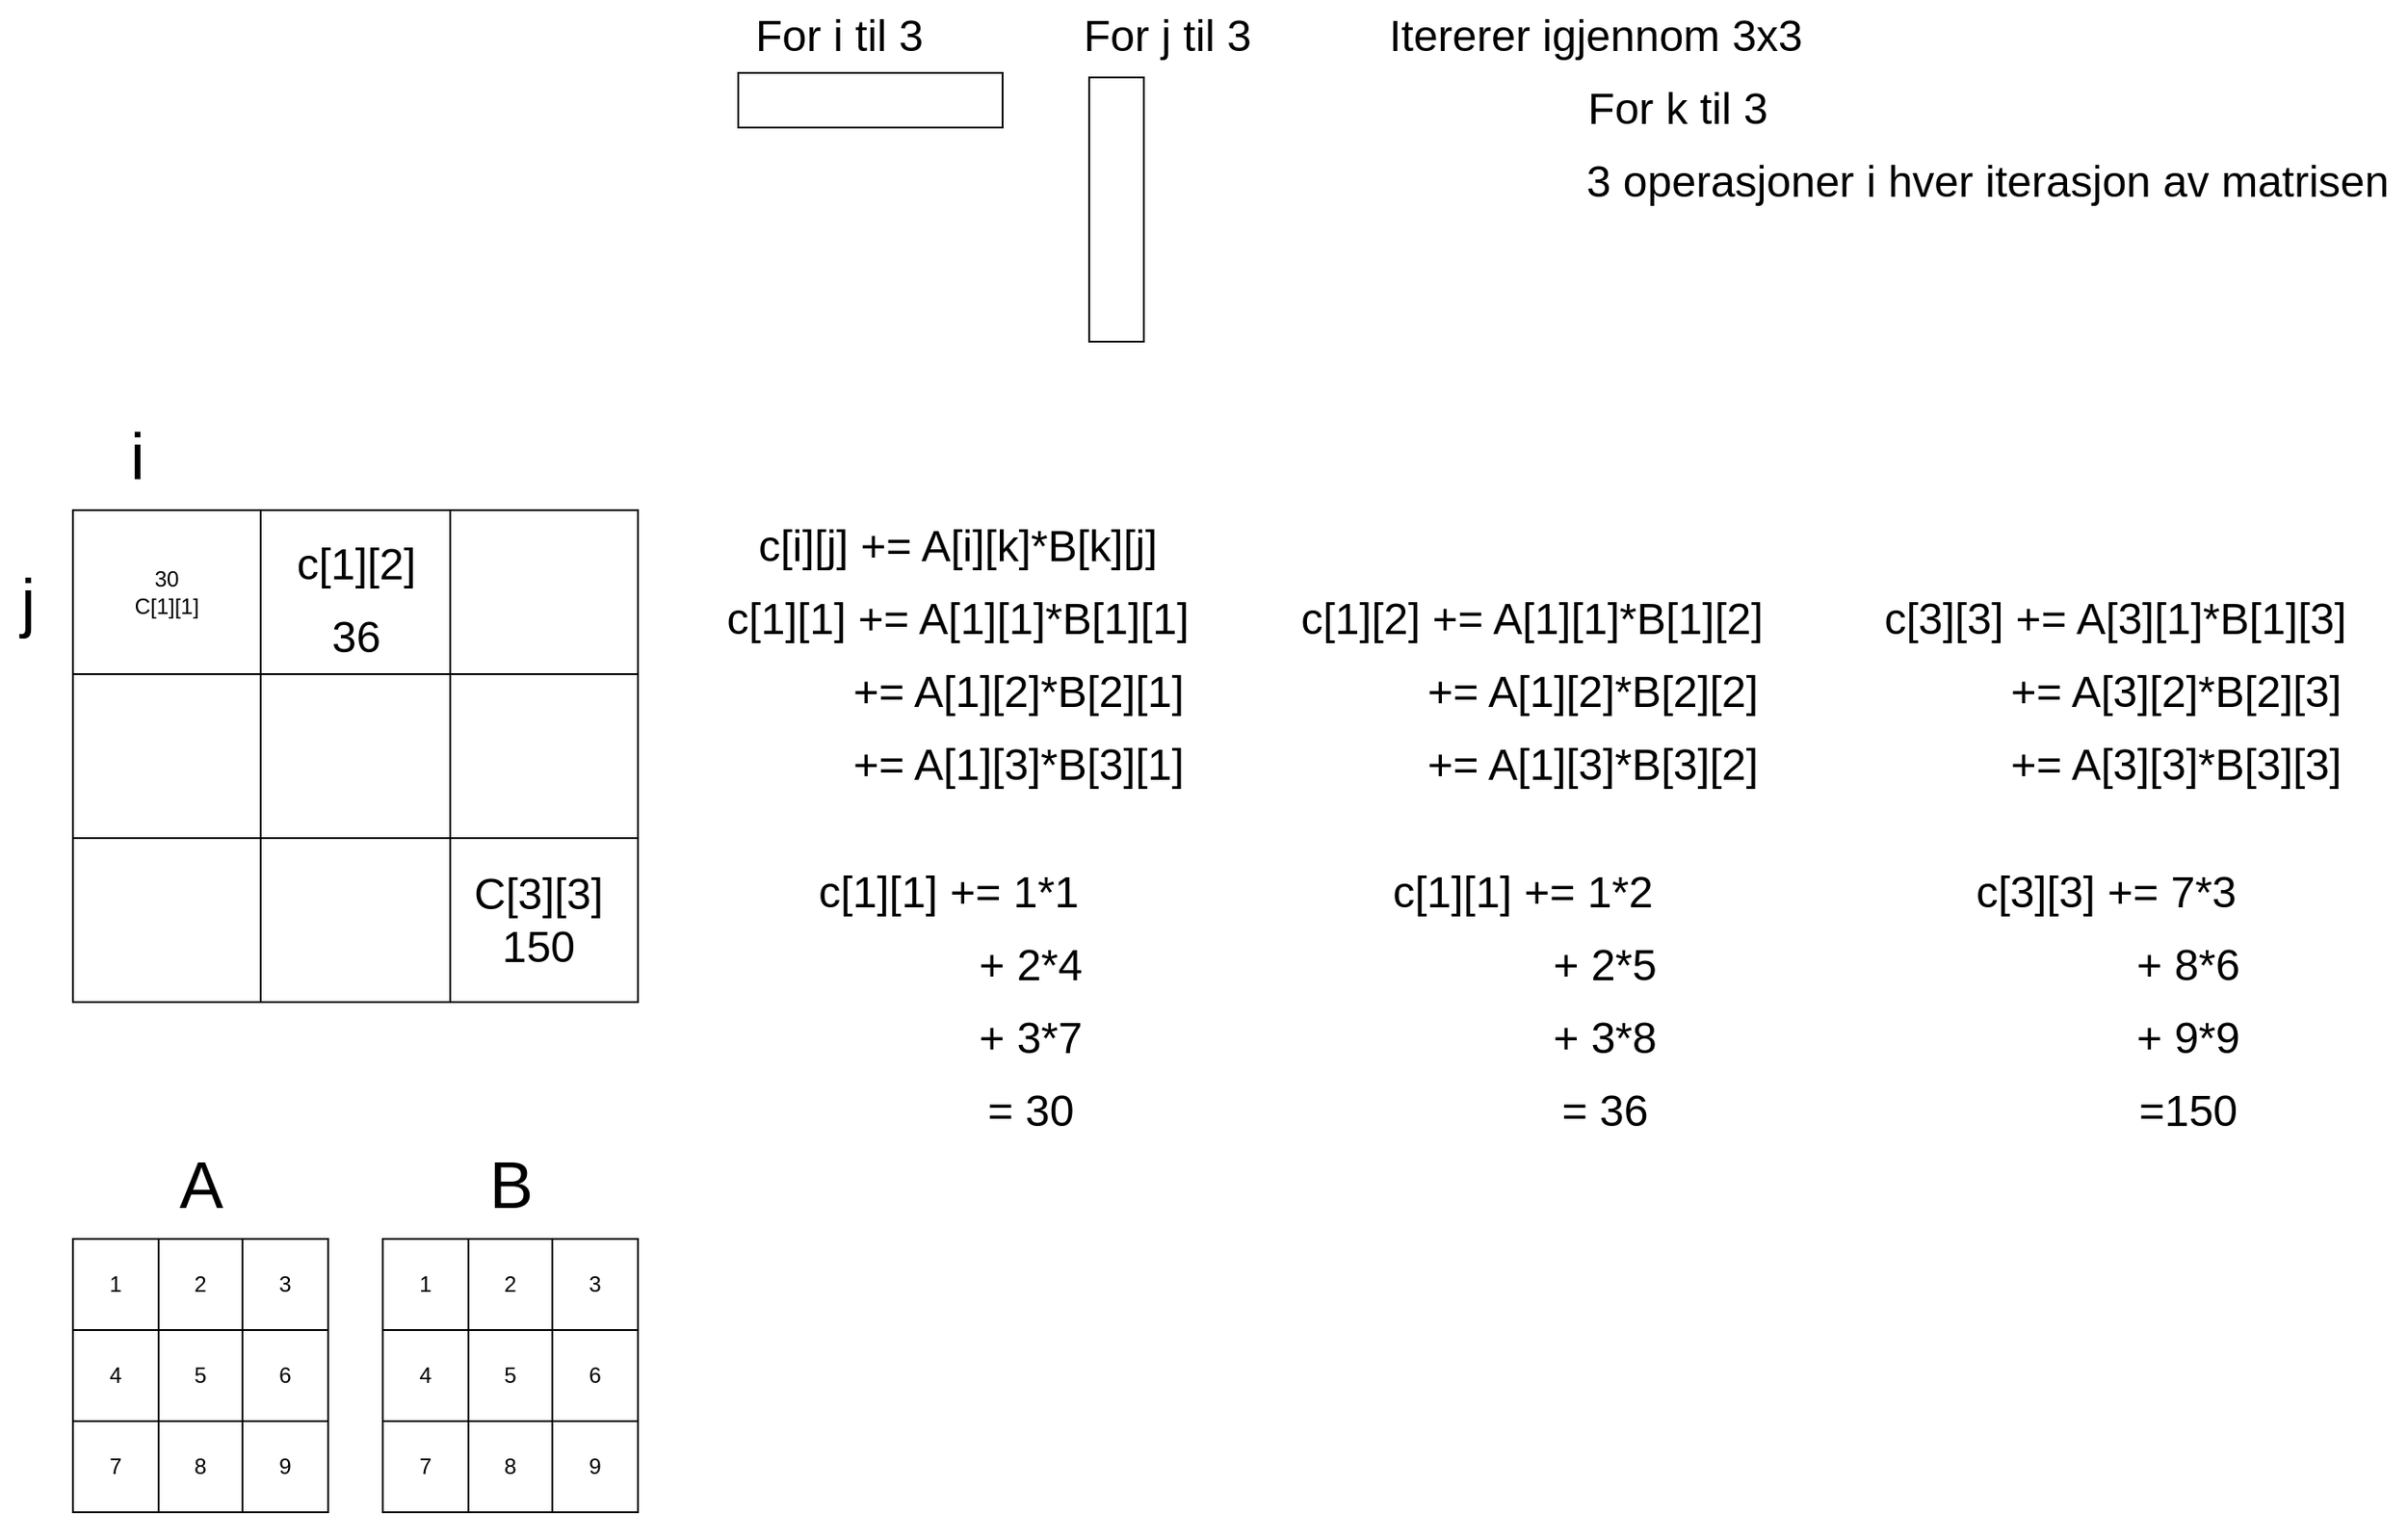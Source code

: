 <mxfile version="20.2.8"><diagram id="vi0qxeSzfKMGBHLL2Xj2" name="Page-1"><mxGraphModel dx="1422" dy="758" grid="1" gridSize="10" guides="1" tooltips="1" connect="1" arrows="1" fold="1" page="1" pageScale="1" pageWidth="850" pageHeight="1100" math="0" shadow="0"><root><mxCell id="0"/><mxCell id="1" parent="0"/><mxCell id="19b_1NNJQVqDSZ17n3vS-2" value="" style="shape=table;html=1;whiteSpace=wrap;startSize=0;container=1;collapsible=0;childLayout=tableLayout;" vertex="1" parent="1"><mxGeometry x="80" y="300" width="310" height="270" as="geometry"/></mxCell><mxCell id="19b_1NNJQVqDSZ17n3vS-3" value="" style="shape=tableRow;horizontal=0;startSize=0;swimlaneHead=0;swimlaneBody=0;top=0;left=0;bottom=0;right=0;collapsible=0;dropTarget=0;fillColor=none;points=[[0,0.5],[1,0.5]];portConstraint=eastwest;" vertex="1" parent="19b_1NNJQVqDSZ17n3vS-2"><mxGeometry width="310" height="90" as="geometry"/></mxCell><mxCell id="19b_1NNJQVqDSZ17n3vS-4" value="30&lt;br&gt;C[1][1]" style="shape=partialRectangle;html=1;whiteSpace=wrap;connectable=0;fillColor=none;top=0;left=0;bottom=0;right=0;overflow=hidden;" vertex="1" parent="19b_1NNJQVqDSZ17n3vS-3"><mxGeometry width="103" height="90" as="geometry"><mxRectangle width="103" height="90" as="alternateBounds"/></mxGeometry></mxCell><mxCell id="19b_1NNJQVqDSZ17n3vS-5" value="" style="shape=partialRectangle;html=1;whiteSpace=wrap;connectable=0;fillColor=none;top=0;left=0;bottom=0;right=0;overflow=hidden;" vertex="1" parent="19b_1NNJQVqDSZ17n3vS-3"><mxGeometry x="103" width="104" height="90" as="geometry"><mxRectangle width="104" height="90" as="alternateBounds"/></mxGeometry></mxCell><mxCell id="19b_1NNJQVqDSZ17n3vS-6" value="" style="shape=partialRectangle;html=1;whiteSpace=wrap;connectable=0;fillColor=none;top=0;left=0;bottom=0;right=0;overflow=hidden;" vertex="1" parent="19b_1NNJQVqDSZ17n3vS-3"><mxGeometry x="207" width="103" height="90" as="geometry"><mxRectangle width="103" height="90" as="alternateBounds"/></mxGeometry></mxCell><mxCell id="19b_1NNJQVqDSZ17n3vS-7" value="" style="shape=tableRow;horizontal=0;startSize=0;swimlaneHead=0;swimlaneBody=0;top=0;left=0;bottom=0;right=0;collapsible=0;dropTarget=0;fillColor=none;points=[[0,0.5],[1,0.5]];portConstraint=eastwest;" vertex="1" parent="19b_1NNJQVqDSZ17n3vS-2"><mxGeometry y="90" width="310" height="90" as="geometry"/></mxCell><mxCell id="19b_1NNJQVqDSZ17n3vS-8" value="" style="shape=partialRectangle;html=1;whiteSpace=wrap;connectable=0;fillColor=none;top=0;left=0;bottom=0;right=0;overflow=hidden;" vertex="1" parent="19b_1NNJQVqDSZ17n3vS-7"><mxGeometry width="103" height="90" as="geometry"><mxRectangle width="103" height="90" as="alternateBounds"/></mxGeometry></mxCell><mxCell id="19b_1NNJQVqDSZ17n3vS-9" value="" style="shape=partialRectangle;html=1;whiteSpace=wrap;connectable=0;fillColor=none;top=0;left=0;bottom=0;right=0;overflow=hidden;" vertex="1" parent="19b_1NNJQVqDSZ17n3vS-7"><mxGeometry x="103" width="104" height="90" as="geometry"><mxRectangle width="104" height="90" as="alternateBounds"/></mxGeometry></mxCell><mxCell id="19b_1NNJQVqDSZ17n3vS-10" value="" style="shape=partialRectangle;html=1;whiteSpace=wrap;connectable=0;fillColor=none;top=0;left=0;bottom=0;right=0;overflow=hidden;" vertex="1" parent="19b_1NNJQVqDSZ17n3vS-7"><mxGeometry x="207" width="103" height="90" as="geometry"><mxRectangle width="103" height="90" as="alternateBounds"/></mxGeometry></mxCell><mxCell id="19b_1NNJQVqDSZ17n3vS-11" value="" style="shape=tableRow;horizontal=0;startSize=0;swimlaneHead=0;swimlaneBody=0;top=0;left=0;bottom=0;right=0;collapsible=0;dropTarget=0;fillColor=none;points=[[0,0.5],[1,0.5]];portConstraint=eastwest;" vertex="1" parent="19b_1NNJQVqDSZ17n3vS-2"><mxGeometry y="180" width="310" height="90" as="geometry"/></mxCell><mxCell id="19b_1NNJQVqDSZ17n3vS-12" value="" style="shape=partialRectangle;html=1;whiteSpace=wrap;connectable=0;fillColor=none;top=0;left=0;bottom=0;right=0;overflow=hidden;" vertex="1" parent="19b_1NNJQVqDSZ17n3vS-11"><mxGeometry width="103" height="90" as="geometry"><mxRectangle width="103" height="90" as="alternateBounds"/></mxGeometry></mxCell><mxCell id="19b_1NNJQVqDSZ17n3vS-13" value="" style="shape=partialRectangle;html=1;whiteSpace=wrap;connectable=0;fillColor=none;top=0;left=0;bottom=0;right=0;overflow=hidden;" vertex="1" parent="19b_1NNJQVqDSZ17n3vS-11"><mxGeometry x="103" width="104" height="90" as="geometry"><mxRectangle width="104" height="90" as="alternateBounds"/></mxGeometry></mxCell><mxCell id="19b_1NNJQVqDSZ17n3vS-14" value="" style="shape=partialRectangle;html=1;whiteSpace=wrap;connectable=0;fillColor=none;top=0;left=0;bottom=0;right=0;overflow=hidden;pointerEvents=1;" vertex="1" parent="19b_1NNJQVqDSZ17n3vS-11"><mxGeometry x="207" width="103" height="90" as="geometry"><mxRectangle width="103" height="90" as="alternateBounds"/></mxGeometry></mxCell><mxCell id="19b_1NNJQVqDSZ17n3vS-15" value="&lt;font style=&quot;font-size: 36px;&quot;&gt;i&lt;/font&gt;" style="text;html=1;resizable=0;autosize=1;align=center;verticalAlign=middle;points=[];fillColor=none;strokeColor=none;rounded=0;" vertex="1" parent="1"><mxGeometry x="100" y="240" width="30" height="60" as="geometry"/></mxCell><mxCell id="19b_1NNJQVqDSZ17n3vS-16" value="&lt;font style=&quot;font-size: 36px;&quot;&gt;j&lt;/font&gt;" style="text;html=1;resizable=0;autosize=1;align=center;verticalAlign=middle;points=[];fillColor=none;strokeColor=none;rounded=0;" vertex="1" parent="1"><mxGeometry x="40" y="320" width="30" height="60" as="geometry"/></mxCell><mxCell id="19b_1NNJQVqDSZ17n3vS-18" value="&lt;font style=&quot;font-size: 24px;&quot;&gt;c[1][2]&lt;/font&gt;" style="text;html=1;resizable=0;autosize=1;align=center;verticalAlign=middle;points=[];fillColor=none;strokeColor=none;rounded=0;" vertex="1" parent="1"><mxGeometry x="190" y="310" width="90" height="40" as="geometry"/></mxCell><mxCell id="19b_1NNJQVqDSZ17n3vS-20" value="" style="shape=table;html=1;whiteSpace=wrap;startSize=0;container=1;collapsible=0;childLayout=tableLayout;" vertex="1" parent="1"><mxGeometry x="80" y="700" width="140" height="150" as="geometry"/></mxCell><mxCell id="19b_1NNJQVqDSZ17n3vS-21" value="" style="shape=tableRow;horizontal=0;startSize=0;swimlaneHead=0;swimlaneBody=0;top=0;left=0;bottom=0;right=0;collapsible=0;dropTarget=0;fillColor=none;points=[[0,0.5],[1,0.5]];portConstraint=eastwest;" vertex="1" parent="19b_1NNJQVqDSZ17n3vS-20"><mxGeometry width="140" height="50" as="geometry"/></mxCell><mxCell id="19b_1NNJQVqDSZ17n3vS-22" value="1" style="shape=partialRectangle;html=1;whiteSpace=wrap;connectable=0;fillColor=none;top=0;left=0;bottom=0;right=0;overflow=hidden;" vertex="1" parent="19b_1NNJQVqDSZ17n3vS-21"><mxGeometry width="47" height="50" as="geometry"><mxRectangle width="47" height="50" as="alternateBounds"/></mxGeometry></mxCell><mxCell id="19b_1NNJQVqDSZ17n3vS-23" value="2" style="shape=partialRectangle;html=1;whiteSpace=wrap;connectable=0;fillColor=none;top=0;left=0;bottom=0;right=0;overflow=hidden;" vertex="1" parent="19b_1NNJQVqDSZ17n3vS-21"><mxGeometry x="47" width="46" height="50" as="geometry"><mxRectangle width="46" height="50" as="alternateBounds"/></mxGeometry></mxCell><mxCell id="19b_1NNJQVqDSZ17n3vS-24" value="3" style="shape=partialRectangle;html=1;whiteSpace=wrap;connectable=0;fillColor=none;top=0;left=0;bottom=0;right=0;overflow=hidden;" vertex="1" parent="19b_1NNJQVqDSZ17n3vS-21"><mxGeometry x="93" width="47" height="50" as="geometry"><mxRectangle width="47" height="50" as="alternateBounds"/></mxGeometry></mxCell><mxCell id="19b_1NNJQVqDSZ17n3vS-25" value="" style="shape=tableRow;horizontal=0;startSize=0;swimlaneHead=0;swimlaneBody=0;top=0;left=0;bottom=0;right=0;collapsible=0;dropTarget=0;fillColor=none;points=[[0,0.5],[1,0.5]];portConstraint=eastwest;" vertex="1" parent="19b_1NNJQVqDSZ17n3vS-20"><mxGeometry y="50" width="140" height="50" as="geometry"/></mxCell><mxCell id="19b_1NNJQVqDSZ17n3vS-26" value="4" style="shape=partialRectangle;html=1;whiteSpace=wrap;connectable=0;fillColor=none;top=0;left=0;bottom=0;right=0;overflow=hidden;" vertex="1" parent="19b_1NNJQVqDSZ17n3vS-25"><mxGeometry width="47" height="50" as="geometry"><mxRectangle width="47" height="50" as="alternateBounds"/></mxGeometry></mxCell><mxCell id="19b_1NNJQVqDSZ17n3vS-27" value="5" style="shape=partialRectangle;html=1;whiteSpace=wrap;connectable=0;fillColor=none;top=0;left=0;bottom=0;right=0;overflow=hidden;" vertex="1" parent="19b_1NNJQVqDSZ17n3vS-25"><mxGeometry x="47" width="46" height="50" as="geometry"><mxRectangle width="46" height="50" as="alternateBounds"/></mxGeometry></mxCell><mxCell id="19b_1NNJQVqDSZ17n3vS-28" value="6" style="shape=partialRectangle;html=1;whiteSpace=wrap;connectable=0;fillColor=none;top=0;left=0;bottom=0;right=0;overflow=hidden;" vertex="1" parent="19b_1NNJQVqDSZ17n3vS-25"><mxGeometry x="93" width="47" height="50" as="geometry"><mxRectangle width="47" height="50" as="alternateBounds"/></mxGeometry></mxCell><mxCell id="19b_1NNJQVqDSZ17n3vS-29" value="" style="shape=tableRow;horizontal=0;startSize=0;swimlaneHead=0;swimlaneBody=0;top=0;left=0;bottom=0;right=0;collapsible=0;dropTarget=0;fillColor=none;points=[[0,0.5],[1,0.5]];portConstraint=eastwest;" vertex="1" parent="19b_1NNJQVqDSZ17n3vS-20"><mxGeometry y="100" width="140" height="50" as="geometry"/></mxCell><mxCell id="19b_1NNJQVqDSZ17n3vS-30" value="7" style="shape=partialRectangle;html=1;whiteSpace=wrap;connectable=0;fillColor=none;top=0;left=0;bottom=0;right=0;overflow=hidden;" vertex="1" parent="19b_1NNJQVqDSZ17n3vS-29"><mxGeometry width="47" height="50" as="geometry"><mxRectangle width="47" height="50" as="alternateBounds"/></mxGeometry></mxCell><mxCell id="19b_1NNJQVqDSZ17n3vS-31" value="8" style="shape=partialRectangle;html=1;whiteSpace=wrap;connectable=0;fillColor=none;top=0;left=0;bottom=0;right=0;overflow=hidden;" vertex="1" parent="19b_1NNJQVqDSZ17n3vS-29"><mxGeometry x="47" width="46" height="50" as="geometry"><mxRectangle width="46" height="50" as="alternateBounds"/></mxGeometry></mxCell><mxCell id="19b_1NNJQVqDSZ17n3vS-32" value="9" style="shape=partialRectangle;html=1;whiteSpace=wrap;connectable=0;fillColor=none;top=0;left=0;bottom=0;right=0;overflow=hidden;pointerEvents=1;" vertex="1" parent="19b_1NNJQVqDSZ17n3vS-29"><mxGeometry x="93" width="47" height="50" as="geometry"><mxRectangle width="47" height="50" as="alternateBounds"/></mxGeometry></mxCell><mxCell id="19b_1NNJQVqDSZ17n3vS-33" value="" style="shape=table;html=1;whiteSpace=wrap;startSize=0;container=1;collapsible=0;childLayout=tableLayout;" vertex="1" parent="1"><mxGeometry x="250" y="700" width="140" height="150" as="geometry"/></mxCell><mxCell id="19b_1NNJQVqDSZ17n3vS-34" value="" style="shape=tableRow;horizontal=0;startSize=0;swimlaneHead=0;swimlaneBody=0;top=0;left=0;bottom=0;right=0;collapsible=0;dropTarget=0;fillColor=none;points=[[0,0.5],[1,0.5]];portConstraint=eastwest;" vertex="1" parent="19b_1NNJQVqDSZ17n3vS-33"><mxGeometry width="140" height="50" as="geometry"/></mxCell><mxCell id="19b_1NNJQVqDSZ17n3vS-35" value="1" style="shape=partialRectangle;html=1;whiteSpace=wrap;connectable=0;fillColor=none;top=0;left=0;bottom=0;right=0;overflow=hidden;" vertex="1" parent="19b_1NNJQVqDSZ17n3vS-34"><mxGeometry width="47" height="50" as="geometry"><mxRectangle width="47" height="50" as="alternateBounds"/></mxGeometry></mxCell><mxCell id="19b_1NNJQVqDSZ17n3vS-36" value="2" style="shape=partialRectangle;html=1;whiteSpace=wrap;connectable=0;fillColor=none;top=0;left=0;bottom=0;right=0;overflow=hidden;" vertex="1" parent="19b_1NNJQVqDSZ17n3vS-34"><mxGeometry x="47" width="46" height="50" as="geometry"><mxRectangle width="46" height="50" as="alternateBounds"/></mxGeometry></mxCell><mxCell id="19b_1NNJQVqDSZ17n3vS-37" value="3" style="shape=partialRectangle;html=1;whiteSpace=wrap;connectable=0;fillColor=none;top=0;left=0;bottom=0;right=0;overflow=hidden;" vertex="1" parent="19b_1NNJQVqDSZ17n3vS-34"><mxGeometry x="93" width="47" height="50" as="geometry"><mxRectangle width="47" height="50" as="alternateBounds"/></mxGeometry></mxCell><mxCell id="19b_1NNJQVqDSZ17n3vS-38" value="" style="shape=tableRow;horizontal=0;startSize=0;swimlaneHead=0;swimlaneBody=0;top=0;left=0;bottom=0;right=0;collapsible=0;dropTarget=0;fillColor=none;points=[[0,0.5],[1,0.5]];portConstraint=eastwest;" vertex="1" parent="19b_1NNJQVqDSZ17n3vS-33"><mxGeometry y="50" width="140" height="50" as="geometry"/></mxCell><mxCell id="19b_1NNJQVqDSZ17n3vS-39" value="4" style="shape=partialRectangle;html=1;whiteSpace=wrap;connectable=0;fillColor=none;top=0;left=0;bottom=0;right=0;overflow=hidden;" vertex="1" parent="19b_1NNJQVqDSZ17n3vS-38"><mxGeometry width="47" height="50" as="geometry"><mxRectangle width="47" height="50" as="alternateBounds"/></mxGeometry></mxCell><mxCell id="19b_1NNJQVqDSZ17n3vS-40" value="5" style="shape=partialRectangle;html=1;whiteSpace=wrap;connectable=0;fillColor=none;top=0;left=0;bottom=0;right=0;overflow=hidden;" vertex="1" parent="19b_1NNJQVqDSZ17n3vS-38"><mxGeometry x="47" width="46" height="50" as="geometry"><mxRectangle width="46" height="50" as="alternateBounds"/></mxGeometry></mxCell><mxCell id="19b_1NNJQVqDSZ17n3vS-41" value="6" style="shape=partialRectangle;html=1;whiteSpace=wrap;connectable=0;fillColor=none;top=0;left=0;bottom=0;right=0;overflow=hidden;" vertex="1" parent="19b_1NNJQVqDSZ17n3vS-38"><mxGeometry x="93" width="47" height="50" as="geometry"><mxRectangle width="47" height="50" as="alternateBounds"/></mxGeometry></mxCell><mxCell id="19b_1NNJQVqDSZ17n3vS-42" value="" style="shape=tableRow;horizontal=0;startSize=0;swimlaneHead=0;swimlaneBody=0;top=0;left=0;bottom=0;right=0;collapsible=0;dropTarget=0;fillColor=none;points=[[0,0.5],[1,0.5]];portConstraint=eastwest;" vertex="1" parent="19b_1NNJQVqDSZ17n3vS-33"><mxGeometry y="100" width="140" height="50" as="geometry"/></mxCell><mxCell id="19b_1NNJQVqDSZ17n3vS-43" value="7" style="shape=partialRectangle;html=1;whiteSpace=wrap;connectable=0;fillColor=none;top=0;left=0;bottom=0;right=0;overflow=hidden;" vertex="1" parent="19b_1NNJQVqDSZ17n3vS-42"><mxGeometry width="47" height="50" as="geometry"><mxRectangle width="47" height="50" as="alternateBounds"/></mxGeometry></mxCell><mxCell id="19b_1NNJQVqDSZ17n3vS-44" value="8" style="shape=partialRectangle;html=1;whiteSpace=wrap;connectable=0;fillColor=none;top=0;left=0;bottom=0;right=0;overflow=hidden;" vertex="1" parent="19b_1NNJQVqDSZ17n3vS-42"><mxGeometry x="47" width="46" height="50" as="geometry"><mxRectangle width="46" height="50" as="alternateBounds"/></mxGeometry></mxCell><mxCell id="19b_1NNJQVqDSZ17n3vS-45" value="9" style="shape=partialRectangle;html=1;whiteSpace=wrap;connectable=0;fillColor=none;top=0;left=0;bottom=0;right=0;overflow=hidden;pointerEvents=1;" vertex="1" parent="19b_1NNJQVqDSZ17n3vS-42"><mxGeometry x="93" width="47" height="50" as="geometry"><mxRectangle width="47" height="50" as="alternateBounds"/></mxGeometry></mxCell><mxCell id="19b_1NNJQVqDSZ17n3vS-46" value="&lt;span style=&quot;font-size: 36px;&quot;&gt;A&lt;/span&gt;" style="text;html=1;resizable=0;autosize=1;align=center;verticalAlign=middle;points=[];fillColor=none;strokeColor=none;rounded=0;" vertex="1" parent="1"><mxGeometry x="125" y="640" width="50" height="60" as="geometry"/></mxCell><mxCell id="19b_1NNJQVqDSZ17n3vS-47" value="&lt;span style=&quot;font-size: 36px;&quot;&gt;B&lt;/span&gt;" style="text;html=1;resizable=0;autosize=1;align=center;verticalAlign=middle;points=[];fillColor=none;strokeColor=none;rounded=0;" vertex="1" parent="1"><mxGeometry x="295" y="640" width="50" height="60" as="geometry"/></mxCell><mxCell id="19b_1NNJQVqDSZ17n3vS-48" value="&lt;font style=&quot;font-size: 24px;&quot;&gt;c[i][j] += A[i][k]*B[k][j]&lt;/font&gt;" style="text;html=1;resizable=0;autosize=1;align=center;verticalAlign=middle;points=[];fillColor=none;strokeColor=none;rounded=0;" vertex="1" parent="1"><mxGeometry x="445" y="300" width="240" height="40" as="geometry"/></mxCell><mxCell id="19b_1NNJQVqDSZ17n3vS-49" value="&lt;font style=&quot;font-size: 24px;&quot;&gt;c[1][1] += A[1][1]*B[1][1]&lt;/font&gt;" style="text;html=1;resizable=0;autosize=1;align=center;verticalAlign=middle;points=[];fillColor=none;strokeColor=none;rounded=0;" vertex="1" parent="1"><mxGeometry x="425" y="340" width="280" height="40" as="geometry"/></mxCell><mxCell id="19b_1NNJQVqDSZ17n3vS-50" value="&lt;font style=&quot;font-size: 24px;&quot;&gt;&amp;nbsp;+= A[1][2]*B[2][1]&lt;/font&gt;" style="text;html=1;resizable=0;autosize=1;align=center;verticalAlign=middle;points=[];fillColor=none;strokeColor=none;rounded=0;" vertex="1" parent="1"><mxGeometry x="490" y="380" width="210" height="40" as="geometry"/></mxCell><mxCell id="19b_1NNJQVqDSZ17n3vS-51" value="&lt;font style=&quot;font-size: 24px;&quot;&gt;&amp;nbsp;+= A[1][3]*B[3][1]&lt;/font&gt;" style="text;html=1;resizable=0;autosize=1;align=center;verticalAlign=middle;points=[];fillColor=none;strokeColor=none;rounded=0;" vertex="1" parent="1"><mxGeometry x="490" y="420" width="210" height="40" as="geometry"/></mxCell><mxCell id="19b_1NNJQVqDSZ17n3vS-52" value="&lt;font style=&quot;font-size: 24px;&quot;&gt;c[1][1] += 1*1&lt;/font&gt;" style="text;html=1;resizable=0;autosize=1;align=center;verticalAlign=middle;points=[];fillColor=none;strokeColor=none;rounded=0;" vertex="1" parent="1"><mxGeometry x="475" y="490" width="170" height="40" as="geometry"/></mxCell><mxCell id="19b_1NNJQVqDSZ17n3vS-53" value="&lt;font style=&quot;font-size: 24px;&quot;&gt;+ 2*4&lt;/font&gt;" style="text;html=1;resizable=0;autosize=1;align=center;verticalAlign=middle;points=[];fillColor=none;strokeColor=none;rounded=0;" vertex="1" parent="1"><mxGeometry x="565" y="530" width="80" height="40" as="geometry"/></mxCell><mxCell id="19b_1NNJQVqDSZ17n3vS-54" value="&lt;font style=&quot;font-size: 24px;&quot;&gt;+ 3*7&lt;/font&gt;" style="text;html=1;resizable=0;autosize=1;align=center;verticalAlign=middle;points=[];fillColor=none;strokeColor=none;rounded=0;" vertex="1" parent="1"><mxGeometry x="565" y="570" width="80" height="40" as="geometry"/></mxCell><mxCell id="19b_1NNJQVqDSZ17n3vS-55" value="&lt;font style=&quot;font-size: 24px;&quot;&gt;= 30&lt;/font&gt;" style="text;html=1;resizable=0;autosize=1;align=center;verticalAlign=middle;points=[];fillColor=none;strokeColor=none;rounded=0;" vertex="1" parent="1"><mxGeometry x="570" y="610" width="70" height="40" as="geometry"/></mxCell><mxCell id="19b_1NNJQVqDSZ17n3vS-57" value="&lt;font style=&quot;font-size: 24px;&quot;&gt;c[1][2] += A[1][1]*B[1][2]&lt;/font&gt;" style="text;html=1;resizable=0;autosize=1;align=center;verticalAlign=middle;points=[];fillColor=none;strokeColor=none;rounded=0;" vertex="1" parent="1"><mxGeometry x="740" y="340" width="280" height="40" as="geometry"/></mxCell><mxCell id="19b_1NNJQVqDSZ17n3vS-58" value="&lt;font style=&quot;font-size: 24px;&quot;&gt;&amp;nbsp;+= A[1][2]*B[2][2]&lt;/font&gt;" style="text;html=1;resizable=0;autosize=1;align=center;verticalAlign=middle;points=[];fillColor=none;strokeColor=none;rounded=0;" vertex="1" parent="1"><mxGeometry x="805" y="380" width="210" height="40" as="geometry"/></mxCell><mxCell id="19b_1NNJQVqDSZ17n3vS-59" value="&lt;font style=&quot;font-size: 24px;&quot;&gt;&amp;nbsp;+= A[1][3]*B[3][2]&lt;/font&gt;" style="text;html=1;resizable=0;autosize=1;align=center;verticalAlign=middle;points=[];fillColor=none;strokeColor=none;rounded=0;" vertex="1" parent="1"><mxGeometry x="805" y="420" width="210" height="40" as="geometry"/></mxCell><mxCell id="19b_1NNJQVqDSZ17n3vS-60" value="&lt;font style=&quot;font-size: 24px;&quot;&gt;c[1][1] += 1*2&lt;/font&gt;" style="text;html=1;resizable=0;autosize=1;align=center;verticalAlign=middle;points=[];fillColor=none;strokeColor=none;rounded=0;" vertex="1" parent="1"><mxGeometry x="790" y="490" width="170" height="40" as="geometry"/></mxCell><mxCell id="19b_1NNJQVqDSZ17n3vS-61" value="&lt;font style=&quot;font-size: 24px;&quot;&gt;+ 2*5&lt;/font&gt;" style="text;html=1;resizable=0;autosize=1;align=center;verticalAlign=middle;points=[];fillColor=none;strokeColor=none;rounded=0;" vertex="1" parent="1"><mxGeometry x="880" y="530" width="80" height="40" as="geometry"/></mxCell><mxCell id="19b_1NNJQVqDSZ17n3vS-62" value="&lt;font style=&quot;font-size: 24px;&quot;&gt;+ 3*8&lt;/font&gt;" style="text;html=1;resizable=0;autosize=1;align=center;verticalAlign=middle;points=[];fillColor=none;strokeColor=none;rounded=0;" vertex="1" parent="1"><mxGeometry x="880" y="570" width="80" height="40" as="geometry"/></mxCell><mxCell id="19b_1NNJQVqDSZ17n3vS-63" value="&lt;font style=&quot;font-size: 24px;&quot;&gt;= 36&lt;/font&gt;" style="text;html=1;resizable=0;autosize=1;align=center;verticalAlign=middle;points=[];fillColor=none;strokeColor=none;rounded=0;" vertex="1" parent="1"><mxGeometry x="885" y="610" width="70" height="40" as="geometry"/></mxCell><mxCell id="19b_1NNJQVqDSZ17n3vS-64" value="&lt;font style=&quot;font-size: 24px;&quot;&gt;36&lt;/font&gt;" style="text;html=1;resizable=0;autosize=1;align=center;verticalAlign=middle;points=[];fillColor=none;strokeColor=none;rounded=0;" vertex="1" parent="1"><mxGeometry x="210" y="350" width="50" height="40" as="geometry"/></mxCell><mxCell id="19b_1NNJQVqDSZ17n3vS-65" value="&lt;font style=&quot;font-size: 24px;&quot;&gt;c[3][3] += A[3][1]*B[1][3]&lt;/font&gt;" style="text;html=1;resizable=0;autosize=1;align=center;verticalAlign=middle;points=[];fillColor=none;strokeColor=none;rounded=0;" vertex="1" parent="1"><mxGeometry x="1060" y="340" width="280" height="40" as="geometry"/></mxCell><mxCell id="19b_1NNJQVqDSZ17n3vS-66" value="&lt;font style=&quot;font-size: 24px;&quot;&gt;&amp;nbsp;+= A[3][2]*B[2][3]&lt;/font&gt;" style="text;html=1;resizable=0;autosize=1;align=center;verticalAlign=middle;points=[];fillColor=none;strokeColor=none;rounded=0;" vertex="1" parent="1"><mxGeometry x="1125" y="380" width="210" height="40" as="geometry"/></mxCell><mxCell id="19b_1NNJQVqDSZ17n3vS-67" value="&lt;font style=&quot;font-size: 24px;&quot;&gt;&amp;nbsp;+= A[3][3]*B[3][3]&lt;/font&gt;" style="text;html=1;resizable=0;autosize=1;align=center;verticalAlign=middle;points=[];fillColor=none;strokeColor=none;rounded=0;" vertex="1" parent="1"><mxGeometry x="1125" y="420" width="210" height="40" as="geometry"/></mxCell><mxCell id="19b_1NNJQVqDSZ17n3vS-68" value="&lt;font style=&quot;font-size: 24px;&quot;&gt;c[3][3] += 7*3&lt;/font&gt;" style="text;html=1;resizable=0;autosize=1;align=center;verticalAlign=middle;points=[];fillColor=none;strokeColor=none;rounded=0;" vertex="1" parent="1"><mxGeometry x="1110" y="490" width="170" height="40" as="geometry"/></mxCell><mxCell id="19b_1NNJQVqDSZ17n3vS-69" value="&lt;font style=&quot;font-size: 24px;&quot;&gt;+ 8*6&lt;/font&gt;" style="text;html=1;resizable=0;autosize=1;align=center;verticalAlign=middle;points=[];fillColor=none;strokeColor=none;rounded=0;" vertex="1" parent="1"><mxGeometry x="1200" y="530" width="80" height="40" as="geometry"/></mxCell><mxCell id="19b_1NNJQVqDSZ17n3vS-70" value="&lt;font style=&quot;font-size: 24px;&quot;&gt;+ 9*9&lt;/font&gt;" style="text;html=1;resizable=0;autosize=1;align=center;verticalAlign=middle;points=[];fillColor=none;strokeColor=none;rounded=0;" vertex="1" parent="1"><mxGeometry x="1200" y="570" width="80" height="40" as="geometry"/></mxCell><mxCell id="19b_1NNJQVqDSZ17n3vS-71" value="&lt;span style=&quot;font-size: 24px;&quot;&gt;=150&lt;/span&gt;" style="text;html=1;resizable=0;autosize=1;align=center;verticalAlign=middle;points=[];fillColor=none;strokeColor=none;rounded=0;" vertex="1" parent="1"><mxGeometry x="1200" y="610" width="80" height="40" as="geometry"/></mxCell><mxCell id="19b_1NNJQVqDSZ17n3vS-72" value="&lt;span style=&quot;font-size: 24px;&quot;&gt;C[3][3]&lt;br&gt;150&lt;br&gt;&lt;/span&gt;" style="text;html=1;resizable=0;autosize=1;align=center;verticalAlign=middle;points=[];fillColor=none;strokeColor=none;rounded=0;" vertex="1" parent="1"><mxGeometry x="290" y="490" width="90" height="70" as="geometry"/></mxCell><mxCell id="19b_1NNJQVqDSZ17n3vS-74" value="&lt;span style=&quot;font-size: 24px;&quot;&gt;For i til 3&lt;/span&gt;" style="text;html=1;resizable=0;autosize=1;align=center;verticalAlign=middle;points=[];fillColor=none;strokeColor=none;rounded=0;" vertex="1" parent="1"><mxGeometry x="440" y="20" width="120" height="40" as="geometry"/></mxCell><mxCell id="19b_1NNJQVqDSZ17n3vS-88" value="" style="rounded=0;whiteSpace=wrap;html=1;fontSize=24;" vertex="1" parent="1"><mxGeometry x="445" y="60" width="145" height="30" as="geometry"/></mxCell><mxCell id="19b_1NNJQVqDSZ17n3vS-89" value="&lt;span style=&quot;font-size: 24px;&quot;&gt;For j til 3&lt;/span&gt;" style="text;html=1;resizable=0;autosize=1;align=center;verticalAlign=middle;points=[];fillColor=none;strokeColor=none;rounded=0;" vertex="1" parent="1"><mxGeometry x="620" y="20" width="120" height="40" as="geometry"/></mxCell><mxCell id="19b_1NNJQVqDSZ17n3vS-90" value="" style="rounded=0;whiteSpace=wrap;html=1;fontSize=24;rotation=-90;" vertex="1" parent="1"><mxGeometry x="580" y="120" width="145" height="30" as="geometry"/></mxCell><mxCell id="19b_1NNJQVqDSZ17n3vS-91" value="&lt;span style=&quot;font-size: 24px;&quot;&gt;For k til 3&lt;/span&gt;" style="text;html=1;resizable=0;autosize=1;align=center;verticalAlign=middle;points=[];fillColor=none;strokeColor=none;rounded=0;" vertex="1" parent="1"><mxGeometry x="900" y="60" width="120" height="40" as="geometry"/></mxCell><mxCell id="19b_1NNJQVqDSZ17n3vS-92" value="Itererer igjennom 3x3" style="text;html=1;align=center;verticalAlign=middle;resizable=0;points=[];autosize=1;strokeColor=none;fillColor=none;fontSize=24;" vertex="1" parent="1"><mxGeometry x="790" y="20" width="250" height="40" as="geometry"/></mxCell><mxCell id="19b_1NNJQVqDSZ17n3vS-93" value="3 operasjoner i hver iterasjon av matrisen" style="text;html=1;align=center;verticalAlign=middle;resizable=0;points=[];autosize=1;strokeColor=none;fillColor=none;fontSize=24;" vertex="1" parent="1"><mxGeometry x="900" y="100" width="460" height="40" as="geometry"/></mxCell></root></mxGraphModel></diagram></mxfile>